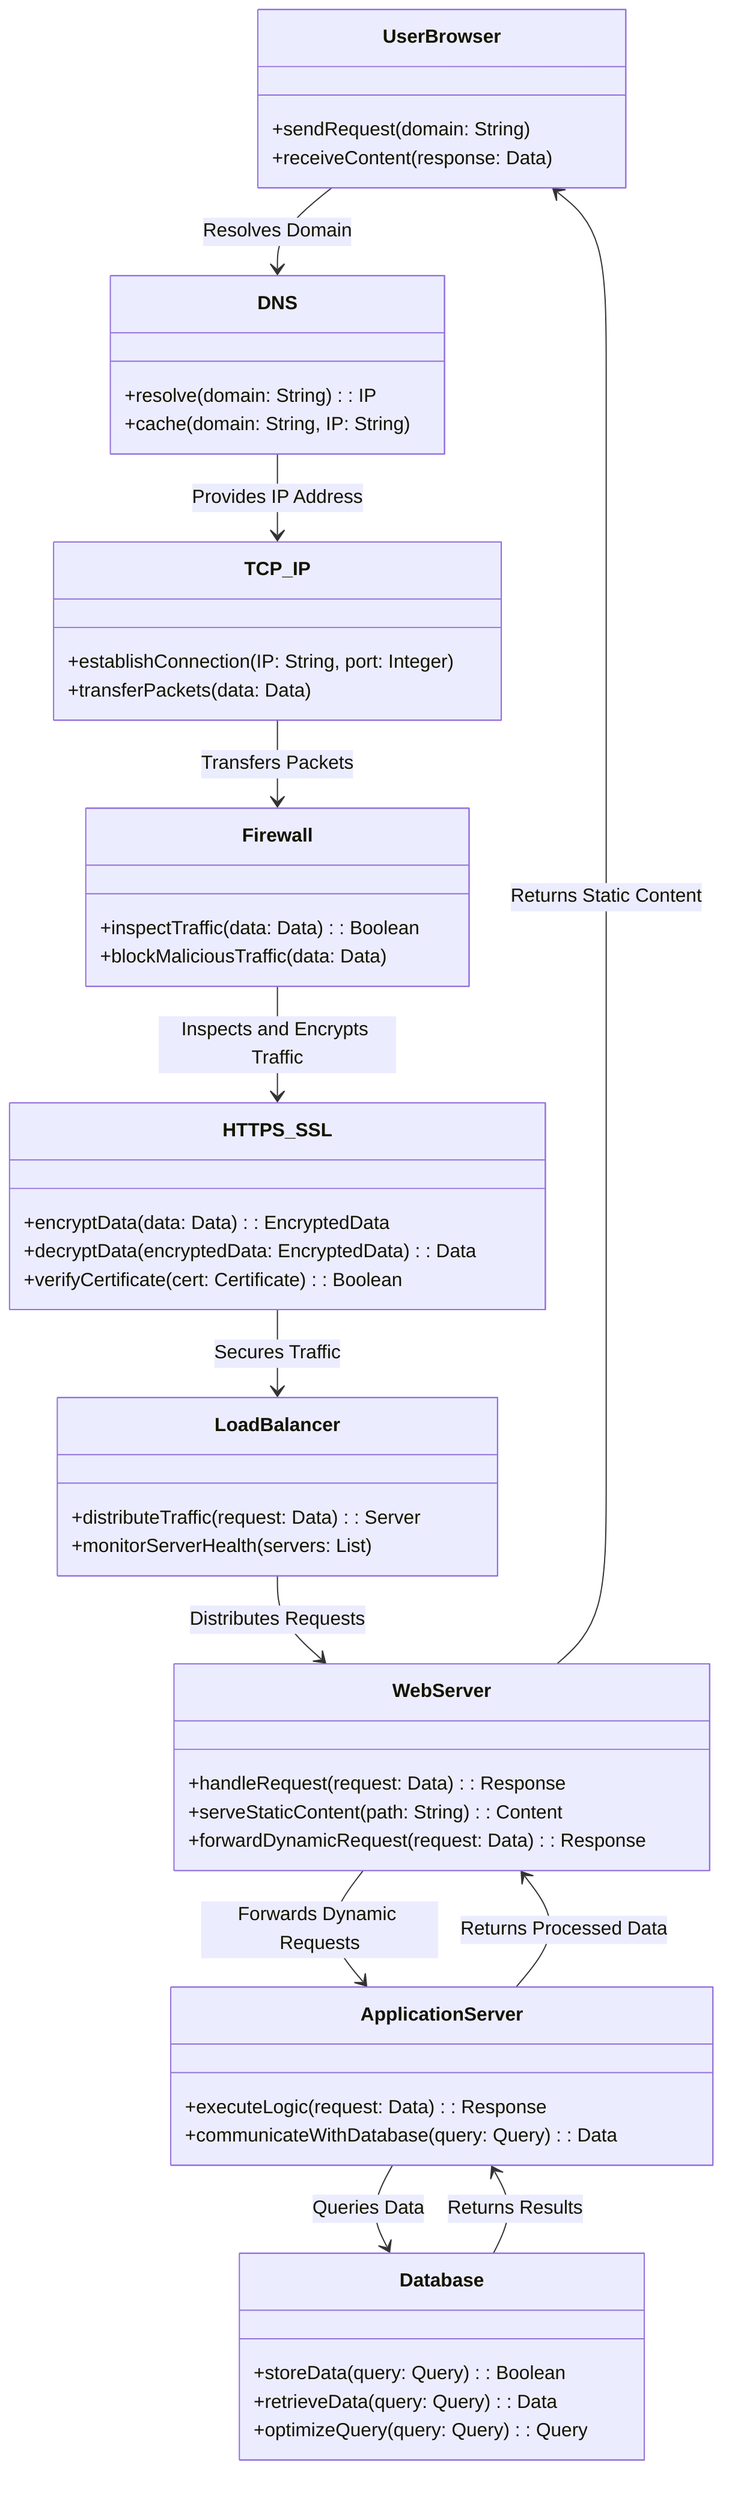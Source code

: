 classDiagram
    class UserBrowser {
        +sendRequest(domain: String)
        +receiveContent(response: Data)
    }

    class DNS {
        +resolve(domain: String): IP
        +cache(domain: String, IP: String)
    }

    class TCP_IP {
        +establishConnection(IP: String, port: Integer)
        +transferPackets(data: Data)
    }

    class Firewall {
        +inspectTraffic(data: Data): Boolean
        +blockMaliciousTraffic(data: Data)
    }

    class HTTPS_SSL {
        +encryptData(data: Data): EncryptedData
        +decryptData(encryptedData: EncryptedData): Data
        +verifyCertificate(cert: Certificate): Boolean
    }

    class LoadBalancer {
        +distributeTraffic(request: Data): Server
        +monitorServerHealth(servers: List<Server>)
    }

    class WebServer {
        +handleRequest(request: Data): Response
        +serveStaticContent(path: String): Content
        +forwardDynamicRequest(request: Data): Response
    }

    class ApplicationServer {
        +executeLogic(request: Data): Response
        +communicateWithDatabase(query: Query): Data
    }

    class Database {
        +storeData(query: Query): Boolean
        +retrieveData(query: Query): Data
        +optimizeQuery(query: Query): Query
    }

    %% Relationships and Interactions
    UserBrowser --> DNS : Resolves Domain
    DNS --> TCP_IP : Provides IP Address
    TCP_IP --> Firewall : Transfers Packets
    Firewall --> HTTPS_SSL : Inspects and Encrypts Traffic
    HTTPS_SSL --> LoadBalancer : Secures Traffic
    LoadBalancer --> WebServer : Distributes Requests
    WebServer --> ApplicationServer : Forwards Dynamic Requests
    WebServer --> UserBrowser : Returns Static Content
    ApplicationServer --> Database : Queries Data
    Database --> ApplicationServer : Returns Results
    ApplicationServer --> WebServer : Returns Processed Data